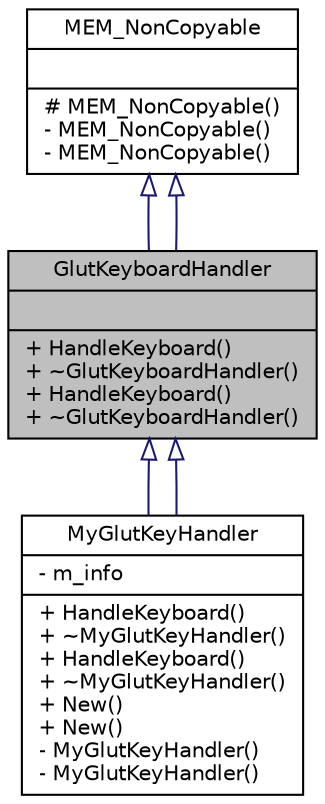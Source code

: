 digraph G
{
  edge [fontname="Helvetica",fontsize="10",labelfontname="Helvetica",labelfontsize="10"];
  node [fontname="Helvetica",fontsize="10",shape=record];
  Node1 [label="{GlutKeyboardHandler\n||+ HandleKeyboard()\l+ ~GlutKeyboardHandler()\l+ HandleKeyboard()\l+ ~GlutKeyboardHandler()\l}",height=0.2,width=0.4,color="black", fillcolor="grey75", style="filled" fontcolor="black"];
  Node2 -> Node1 [dir=back,color="midnightblue",fontsize="10",style="solid",arrowtail="empty",fontname="Helvetica"];
  Node2 [label="{MEM_NonCopyable\n||# MEM_NonCopyable()\l- MEM_NonCopyable()\l- MEM_NonCopyable()\l}",height=0.2,width=0.4,color="black", fillcolor="white", style="filled",URL="$d0/d40/classMEM__NonCopyable.html"];
  Node2 -> Node1 [dir=back,color="midnightblue",fontsize="10",style="solid",arrowtail="empty",fontname="Helvetica"];
  Node1 -> Node3 [dir=back,color="midnightblue",fontsize="10",style="solid",arrowtail="empty",fontname="Helvetica"];
  Node3 [label="{MyGlutKeyHandler\n|- m_info\l|+ HandleKeyboard()\l+ ~MyGlutKeyHandler()\l+ HandleKeyboard()\l+ ~MyGlutKeyHandler()\l+ New()\l+ New()\l- MyGlutKeyHandler()\l- MyGlutKeyHandler()\l}",height=0.2,width=0.4,color="black", fillcolor="white", style="filled",URL="$d7/d45/classMyGlutKeyHandler.html"];
  Node1 -> Node3 [dir=back,color="midnightblue",fontsize="10",style="solid",arrowtail="empty",fontname="Helvetica"];
}
